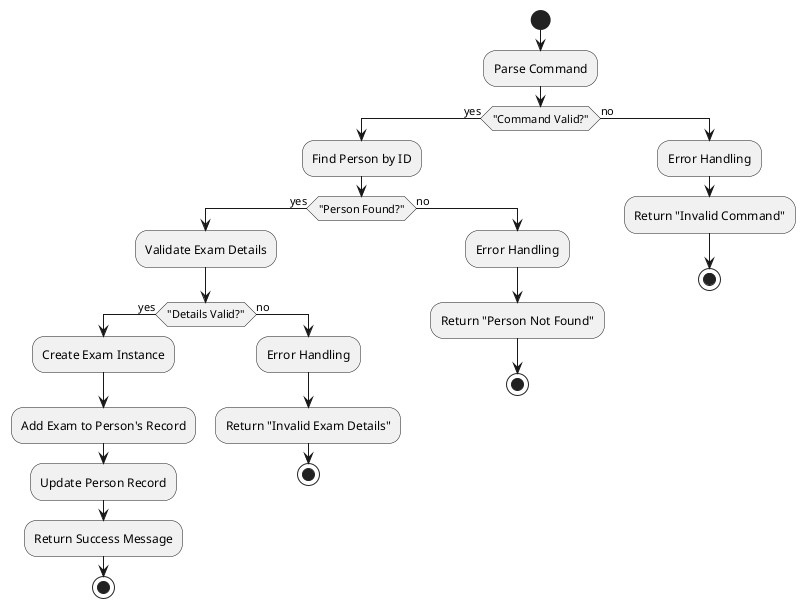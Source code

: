 @startuml
start
:Parse Command;
if ("Command Valid?") then (yes)
    :Find Person by ID;
    if ("Person Found?") then (yes)
        :Validate Exam Details;
        if ("Details Valid?") then (yes)
            :Create Exam Instance;
            :Add Exam to Person's Record;
            :Update Person Record;
            :Return Success Message;
            stop
        else (no)
            :Error Handling;
            :Return "Invalid Exam Details";
            stop
        endif
    else (no)
        :Error Handling;
        :Return "Person Not Found";
        stop
    endif
else (no)
    :Error Handling;
    :Return "Invalid Command";
    stop
endif
@enduml
